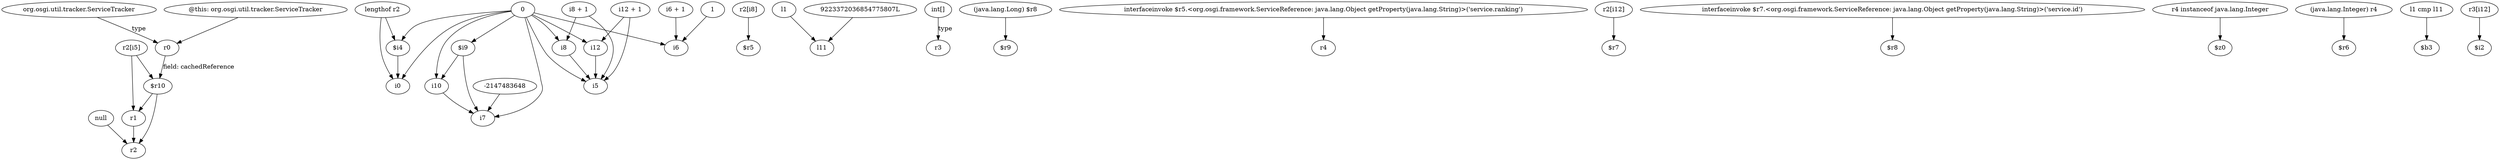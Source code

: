 digraph g {
0[label="$r10"]
1[label="r2"]
0->1[label=""]
2[label="org.osgi.util.tracker.ServiceTracker"]
3[label="r0"]
2->3[label="type"]
4[label="0"]
5[label="$i4"]
4->5[label=""]
6[label="r2[i8]"]
7[label="$r5"]
6->7[label=""]
8[label="i12 + 1"]
9[label="i12"]
8->9[label=""]
10[label="null"]
10->1[label=""]
3->0[label="field: cachedReference"]
11[label="i5"]
8->11[label=""]
12[label="i8 + 1"]
12->11[label=""]
13[label="-2147483648"]
14[label="i7"]
13->14[label=""]
4->14[label=""]
15[label="r1"]
15->1[label=""]
0->15[label=""]
16[label="lengthof r2"]
16->5[label=""]
17[label="i10"]
17->14[label=""]
18[label="l1"]
19[label="l11"]
18->19[label=""]
20[label="i6"]
4->20[label=""]
21[label="1"]
21->20[label=""]
4->11[label=""]
22[label="i0"]
4->22[label=""]
23[label="int[]"]
24[label="r3"]
23->24[label="type"]
25[label="i8"]
12->25[label=""]
4->9[label=""]
26[label="r2[i5]"]
26->0[label=""]
25->11[label=""]
4->25[label=""]
26->15[label=""]
27[label="$i9"]
27->14[label=""]
4->27[label=""]
28[label="(java.lang.Long) $r8"]
29[label="$r9"]
28->29[label=""]
30[label="interfaceinvoke $r5.<org.osgi.framework.ServiceReference: java.lang.Object getProperty(java.lang.String)>('service.ranking')"]
31[label="r4"]
30->31[label=""]
16->22[label=""]
32[label="r2[i12]"]
33[label="$r7"]
32->33[label=""]
34[label="@this: org.osgi.util.tracker.ServiceTracker"]
34->3[label=""]
35[label="interfaceinvoke $r7.<org.osgi.framework.ServiceReference: java.lang.Object getProperty(java.lang.String)>('service.id')"]
36[label="$r8"]
35->36[label=""]
5->22[label=""]
4->17[label=""]
37[label="r4 instanceof java.lang.Integer"]
38[label="$z0"]
37->38[label=""]
39[label="(java.lang.Integer) r4"]
40[label="$r6"]
39->40[label=""]
27->17[label=""]
41[label="9223372036854775807L"]
41->19[label=""]
42[label="i6 + 1"]
42->20[label=""]
43[label="l1 cmp l11"]
44[label="$b3"]
43->44[label=""]
45[label="r3[i12]"]
46[label="$i2"]
45->46[label=""]
9->11[label=""]
}